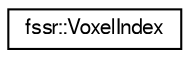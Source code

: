 digraph "Graphical Class Hierarchy"
{
  edge [fontname="FreeSans",fontsize="10",labelfontname="FreeSans",labelfontsize="10"];
  node [fontname="FreeSans",fontsize="10",shape=record];
  rankdir="LR";
  Node0 [label="fssr::VoxelIndex",height=0.2,width=0.4,color="black", fillcolor="white", style="filled",URL="$structfssr_1_1_voxel_index.html",tooltip="The voxel index is a unique 64 bit ID for each voxel in the octree. "];
}
